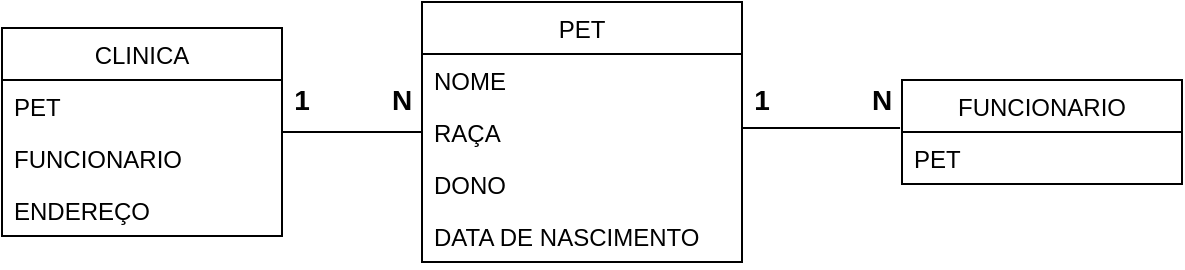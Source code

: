 <mxfile version="14.1.8" type="device"><diagram id="2pgNmUhlxuqLZEI_jVeo" name="Página-1"><mxGraphModel dx="868" dy="520" grid="1" gridSize="10" guides="1" tooltips="1" connect="1" arrows="1" fold="1" page="1" pageScale="1" pageWidth="827" pageHeight="1169" math="0" shadow="0"><root><mxCell id="0"/><mxCell id="1" parent="0"/><mxCell id="q331Dw1Pt_OiRtOWVVhN-3" value="CLINICA" style="swimlane;fontStyle=0;childLayout=stackLayout;horizontal=1;startSize=26;fillColor=none;horizontalStack=0;resizeParent=1;resizeParentMax=0;resizeLast=0;collapsible=1;marginBottom=0;" vertex="1" parent="1"><mxGeometry x="130" y="303" width="140" height="104" as="geometry"/></mxCell><mxCell id="q331Dw1Pt_OiRtOWVVhN-4" value="PET" style="text;strokeColor=none;fillColor=none;align=left;verticalAlign=top;spacingLeft=4;spacingRight=4;overflow=hidden;rotatable=0;points=[[0,0.5],[1,0.5]];portConstraint=eastwest;" vertex="1" parent="q331Dw1Pt_OiRtOWVVhN-3"><mxGeometry y="26" width="140" height="26" as="geometry"/></mxCell><mxCell id="q331Dw1Pt_OiRtOWVVhN-5" value="FUNCIONARIO" style="text;strokeColor=none;fillColor=none;align=left;verticalAlign=top;spacingLeft=4;spacingRight=4;overflow=hidden;rotatable=0;points=[[0,0.5],[1,0.5]];portConstraint=eastwest;" vertex="1" parent="q331Dw1Pt_OiRtOWVVhN-3"><mxGeometry y="52" width="140" height="26" as="geometry"/></mxCell><mxCell id="q331Dw1Pt_OiRtOWVVhN-6" value="ENDEREÇO" style="text;strokeColor=none;fillColor=none;align=left;verticalAlign=top;spacingLeft=4;spacingRight=4;overflow=hidden;rotatable=0;points=[[0,0.5],[1,0.5]];portConstraint=eastwest;" vertex="1" parent="q331Dw1Pt_OiRtOWVVhN-3"><mxGeometry y="78" width="140" height="26" as="geometry"/></mxCell><mxCell id="q331Dw1Pt_OiRtOWVVhN-16" value="PET" style="swimlane;fontStyle=0;childLayout=stackLayout;horizontal=1;startSize=26;fillColor=none;horizontalStack=0;resizeParent=1;resizeParentMax=0;resizeLast=0;collapsible=1;marginBottom=0;" vertex="1" parent="1"><mxGeometry x="340" y="290" width="160" height="130" as="geometry"/></mxCell><mxCell id="q331Dw1Pt_OiRtOWVVhN-17" value="NOME" style="text;strokeColor=none;fillColor=none;align=left;verticalAlign=top;spacingLeft=4;spacingRight=4;overflow=hidden;rotatable=0;points=[[0,0.5],[1,0.5]];portConstraint=eastwest;" vertex="1" parent="q331Dw1Pt_OiRtOWVVhN-16"><mxGeometry y="26" width="160" height="26" as="geometry"/></mxCell><mxCell id="q331Dw1Pt_OiRtOWVVhN-31" value="RAÇA" style="text;strokeColor=none;fillColor=none;align=left;verticalAlign=top;spacingLeft=4;spacingRight=4;overflow=hidden;rotatable=0;points=[[0,0.5],[1,0.5]];portConstraint=eastwest;" vertex="1" parent="q331Dw1Pt_OiRtOWVVhN-16"><mxGeometry y="52" width="160" height="26" as="geometry"/></mxCell><mxCell id="q331Dw1Pt_OiRtOWVVhN-32" value="DONO" style="text;strokeColor=none;fillColor=none;align=left;verticalAlign=top;spacingLeft=4;spacingRight=4;overflow=hidden;rotatable=0;points=[[0,0.5],[1,0.5]];portConstraint=eastwest;" vertex="1" parent="q331Dw1Pt_OiRtOWVVhN-16"><mxGeometry y="78" width="160" height="26" as="geometry"/></mxCell><mxCell id="q331Dw1Pt_OiRtOWVVhN-18" value="DATA DE NASCIMENTO" style="text;strokeColor=none;fillColor=none;align=left;verticalAlign=top;spacingLeft=4;spacingRight=4;overflow=hidden;rotatable=0;points=[[0,0.5],[1,0.5]];portConstraint=eastwest;" vertex="1" parent="q331Dw1Pt_OiRtOWVVhN-16"><mxGeometry y="104" width="160" height="26" as="geometry"/></mxCell><mxCell id="q331Dw1Pt_OiRtOWVVhN-33" value="FUNCIONARIO" style="swimlane;fontStyle=0;childLayout=stackLayout;horizontal=1;startSize=26;fillColor=none;horizontalStack=0;resizeParent=1;resizeParentMax=0;resizeLast=0;collapsible=1;marginBottom=0;" vertex="1" parent="1"><mxGeometry x="580" y="329" width="140" height="52" as="geometry"/></mxCell><mxCell id="q331Dw1Pt_OiRtOWVVhN-34" value="PET" style="text;strokeColor=none;fillColor=none;align=left;verticalAlign=top;spacingLeft=4;spacingRight=4;overflow=hidden;rotatable=0;points=[[0,0.5],[1,0.5]];portConstraint=eastwest;" vertex="1" parent="q331Dw1Pt_OiRtOWVVhN-33"><mxGeometry y="26" width="140" height="26" as="geometry"/></mxCell><mxCell id="q331Dw1Pt_OiRtOWVVhN-37" style="edgeStyle=orthogonalEdgeStyle;rounded=0;orthogonalLoop=1;jettySize=auto;html=1;exitX=1;exitY=0.5;exitDx=0;exitDy=0;entryX=0;entryY=0.5;entryDx=0;entryDy=0;endArrow=none;endFill=0;" edge="1" parent="1" source="q331Dw1Pt_OiRtOWVVhN-5" target="q331Dw1Pt_OiRtOWVVhN-31"><mxGeometry relative="1" as="geometry"><Array as="points"><mxPoint x="270" y="355"/></Array></mxGeometry></mxCell><mxCell id="q331Dw1Pt_OiRtOWVVhN-38" style="edgeStyle=orthogonalEdgeStyle;rounded=0;orthogonalLoop=1;jettySize=auto;html=1;exitX=1;exitY=0.5;exitDx=0;exitDy=0;entryX=-0.007;entryY=-0.077;entryDx=0;entryDy=0;entryPerimeter=0;endArrow=none;endFill=0;" edge="1" parent="1" source="q331Dw1Pt_OiRtOWVVhN-31" target="q331Dw1Pt_OiRtOWVVhN-34"><mxGeometry relative="1" as="geometry"><Array as="points"><mxPoint x="500" y="353"/></Array></mxGeometry></mxCell><mxCell id="q331Dw1Pt_OiRtOWVVhN-39" value="&lt;b&gt;&lt;font style=&quot;font-size: 14px&quot;&gt;N&lt;/font&gt;&lt;/b&gt;" style="text;html=1;strokeColor=none;fillColor=none;align=center;verticalAlign=middle;whiteSpace=wrap;rounded=0;" vertex="1" parent="1"><mxGeometry x="320" y="329" width="20" height="20" as="geometry"/></mxCell><mxCell id="q331Dw1Pt_OiRtOWVVhN-40" value="&lt;b&gt;&lt;font style=&quot;font-size: 14px&quot;&gt;N&lt;/font&gt;&lt;/b&gt;" style="text;html=1;strokeColor=none;fillColor=none;align=center;verticalAlign=middle;whiteSpace=wrap;rounded=0;" vertex="1" parent="1"><mxGeometry x="560" y="329" width="20" height="20" as="geometry"/></mxCell><mxCell id="q331Dw1Pt_OiRtOWVVhN-41" value="&lt;b&gt;&lt;font style=&quot;font-size: 14px&quot;&gt;1&lt;/font&gt;&lt;/b&gt;" style="text;html=1;strokeColor=none;fillColor=none;align=center;verticalAlign=middle;whiteSpace=wrap;rounded=0;" vertex="1" parent="1"><mxGeometry x="500" y="329" width="20" height="20" as="geometry"/></mxCell><mxCell id="q331Dw1Pt_OiRtOWVVhN-42" value="&lt;b&gt;&lt;font style=&quot;font-size: 14px&quot;&gt;1&lt;/font&gt;&lt;/b&gt;" style="text;html=1;strokeColor=none;fillColor=none;align=center;verticalAlign=middle;whiteSpace=wrap;rounded=0;" vertex="1" parent="1"><mxGeometry x="270" y="329" width="20" height="20" as="geometry"/></mxCell></root></mxGraphModel></diagram></mxfile>